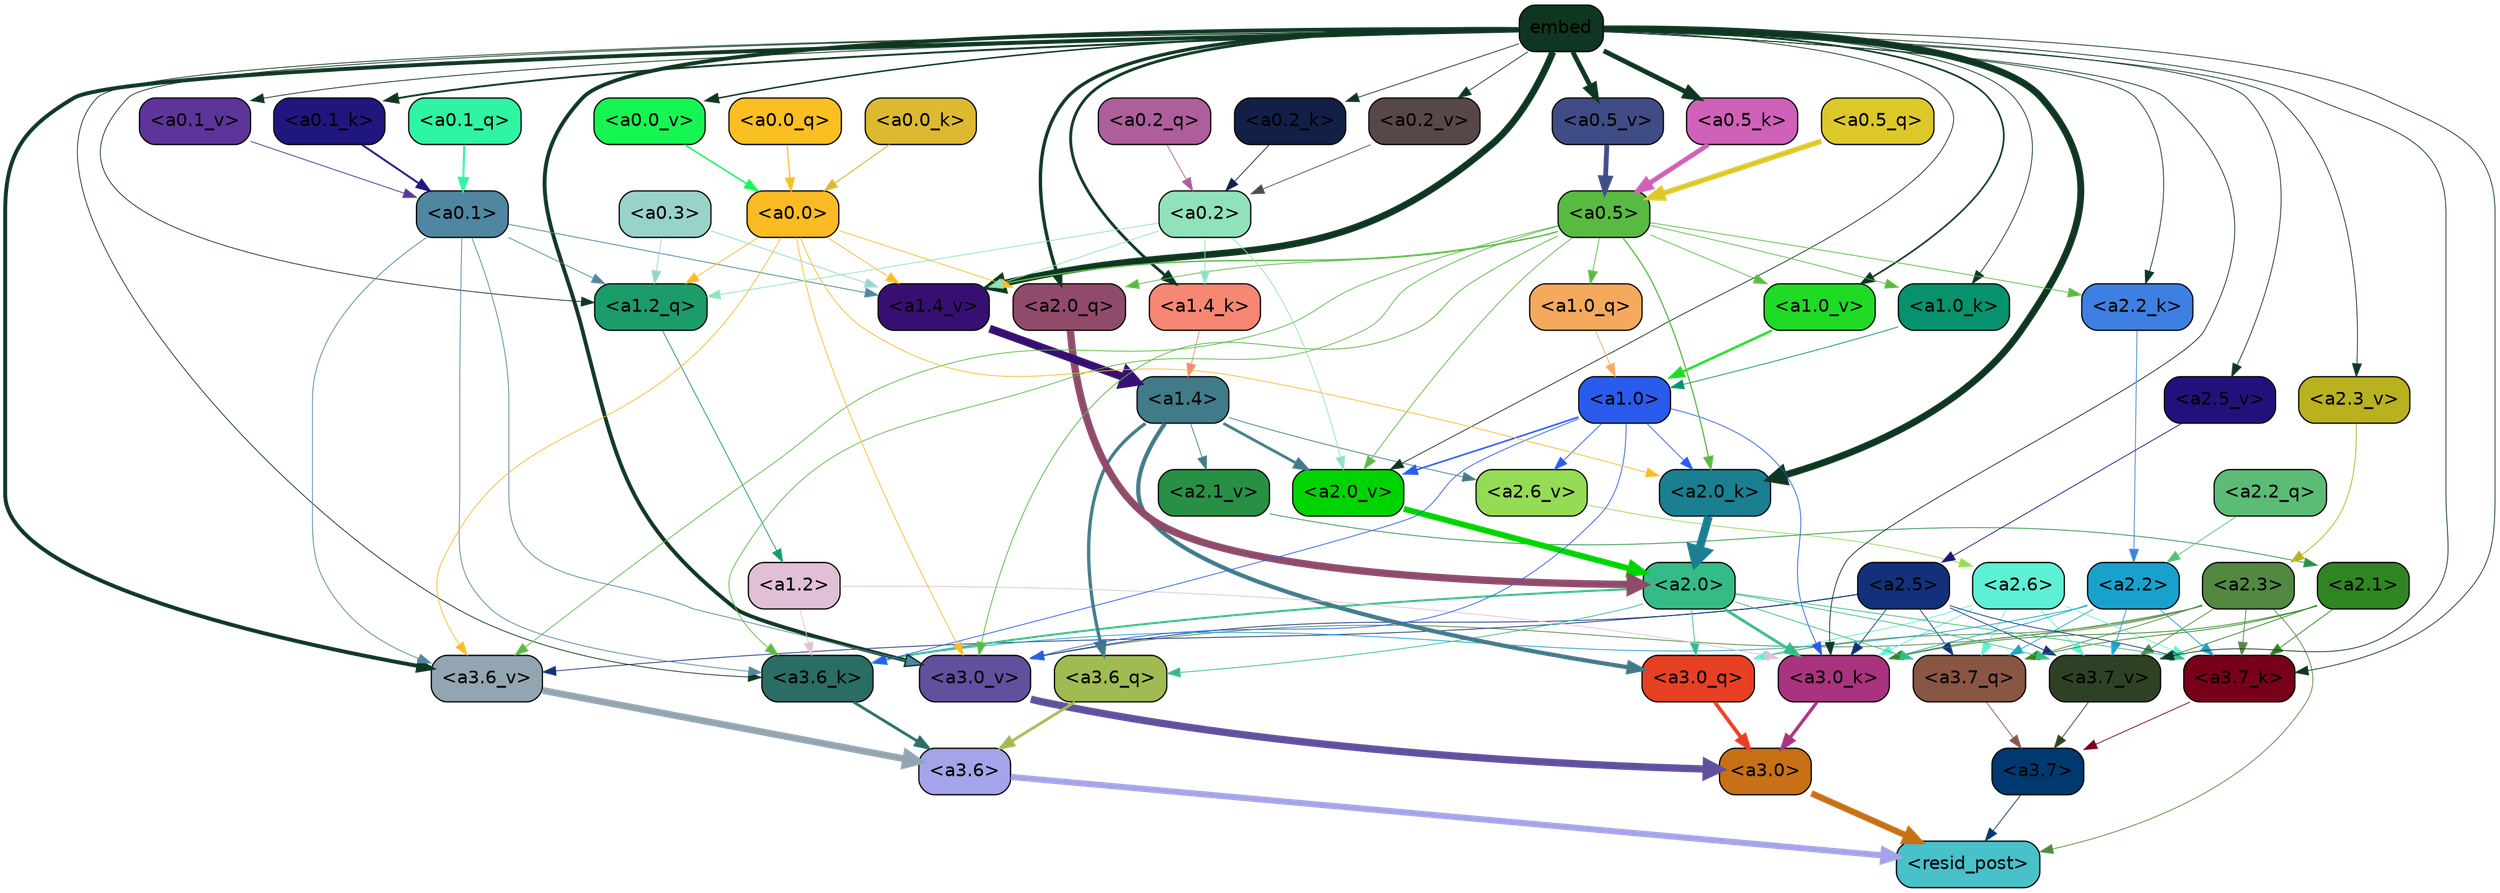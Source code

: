 strict digraph "" {
	graph [bgcolor=transparent,
		layout=dot,
		overlap=false,
		splines=true
	];
	"<a3.7>"	[color=black,
		fillcolor="#003970",
		fontname=Helvetica,
		shape=box,
		style="filled, rounded"];
	"<resid_post>"	[color=black,
		fillcolor="#48c1cb",
		fontname=Helvetica,
		shape=box,
		style="filled, rounded"];
	"<a3.7>" -> "<resid_post>"	[color="#003970",
		penwidth=0.6];
	"<a3.6>"	[color=black,
		fillcolor="#a5a3e9",
		fontname=Helvetica,
		shape=box,
		style="filled, rounded"];
	"<a3.6>" -> "<resid_post>"	[color="#a5a3e9",
		penwidth=4.753257989883423];
	"<a3.0>"	[color=black,
		fillcolor="#c77016",
		fontname=Helvetica,
		shape=box,
		style="filled, rounded"];
	"<a3.0>" -> "<resid_post>"	[color="#c77016",
		penwidth=4.90053927898407];
	"<a2.3>"	[color=black,
		fillcolor="#538842",
		fontname=Helvetica,
		shape=box,
		style="filled, rounded"];
	"<a2.3>" -> "<resid_post>"	[color="#538842",
		penwidth=0.6];
	"<a3.7_q>"	[color=black,
		fillcolor="#895643",
		fontname=Helvetica,
		shape=box,
		style="filled, rounded"];
	"<a2.3>" -> "<a3.7_q>"	[color="#538842",
		penwidth=0.6];
	"<a3.0_q>"	[color=black,
		fillcolor="#e84023",
		fontname=Helvetica,
		shape=box,
		style="filled, rounded"];
	"<a2.3>" -> "<a3.0_q>"	[color="#538842",
		penwidth=0.6];
	"<a3.7_k>"	[color=black,
		fillcolor="#770118",
		fontname=Helvetica,
		shape=box,
		style="filled, rounded"];
	"<a2.3>" -> "<a3.7_k>"	[color="#538842",
		penwidth=0.6];
	"<a3.0_k>"	[color=black,
		fillcolor="#aa337f",
		fontname=Helvetica,
		shape=box,
		style="filled, rounded"];
	"<a2.3>" -> "<a3.0_k>"	[color="#538842",
		penwidth=0.6];
	"<a3.7_v>"	[color=black,
		fillcolor="#2e4223",
		fontname=Helvetica,
		shape=box,
		style="filled, rounded"];
	"<a2.3>" -> "<a3.7_v>"	[color="#538842",
		penwidth=0.6];
	"<a3.0_v>"	[color=black,
		fillcolor="#624f9e",
		fontname=Helvetica,
		shape=box,
		style="filled, rounded"];
	"<a2.3>" -> "<a3.0_v>"	[color="#538842",
		penwidth=0.6];
	"<a3.7_q>" -> "<a3.7>"	[color="#895643",
		penwidth=0.6];
	"<a3.6_q>"	[color=black,
		fillcolor="#9fbb51",
		fontname=Helvetica,
		shape=box,
		style="filled, rounded"];
	"<a3.6_q>" -> "<a3.6>"	[color="#9fbb51",
		penwidth=2.160832464694977];
	"<a3.0_q>" -> "<a3.0>"	[color="#e84023",
		penwidth=2.870753765106201];
	"<a3.7_k>" -> "<a3.7>"	[color="#770118",
		penwidth=0.6];
	"<a3.6_k>"	[color=black,
		fillcolor="#296d65",
		fontname=Helvetica,
		shape=box,
		style="filled, rounded"];
	"<a3.6_k>" -> "<a3.6>"	[color="#296d65",
		penwidth=2.13908451795578];
	"<a3.0_k>" -> "<a3.0>"	[color="#aa337f",
		penwidth=2.520303964614868];
	"<a3.7_v>" -> "<a3.7>"	[color="#2e4223",
		penwidth=0.6];
	"<a3.6_v>"	[color=black,
		fillcolor="#92a5b1",
		fontname=Helvetica,
		shape=box,
		style="filled, rounded"];
	"<a3.6_v>" -> "<a3.6>"	[color="#92a5b1",
		penwidth=5.297133803367615];
	"<a3.0_v>" -> "<a3.0>"	[color="#624f9e",
		penwidth=5.680712580680847];
	"<a2.6>"	[color=black,
		fillcolor="#5ef0d4",
		fontname=Helvetica,
		shape=box,
		style="filled, rounded"];
	"<a2.6>" -> "<a3.7_q>"	[color="#5ef0d4",
		penwidth=0.6];
	"<a2.6>" -> "<a3.0_q>"	[color="#5ef0d4",
		penwidth=0.6];
	"<a2.6>" -> "<a3.7_k>"	[color="#5ef0d4",
		penwidth=0.6];
	"<a2.6>" -> "<a3.0_k>"	[color="#5ef0d4",
		penwidth=0.6];
	"<a2.6>" -> "<a3.7_v>"	[color="#5ef0d4",
		penwidth=0.6];
	"<a2.5>"	[color=black,
		fillcolor="#13317a",
		fontname=Helvetica,
		shape=box,
		style="filled, rounded"];
	"<a2.5>" -> "<a3.7_q>"	[color="#13317a",
		penwidth=0.6];
	"<a2.5>" -> "<a3.7_k>"	[color="#13317a",
		penwidth=0.6];
	"<a2.5>" -> "<a3.0_k>"	[color="#13317a",
		penwidth=0.6];
	"<a2.5>" -> "<a3.7_v>"	[color="#13317a",
		penwidth=0.6];
	"<a2.5>" -> "<a3.6_v>"	[color="#13317a",
		penwidth=0.6];
	"<a2.5>" -> "<a3.0_v>"	[color="#13317a",
		penwidth=0.6];
	"<a2.2>"	[color=black,
		fillcolor="#19a1cd",
		fontname=Helvetica,
		shape=box,
		style="filled, rounded"];
	"<a2.2>" -> "<a3.7_q>"	[color="#19a1cd",
		penwidth=0.6];
	"<a2.2>" -> "<a3.7_k>"	[color="#19a1cd",
		penwidth=0.6];
	"<a2.2>" -> "<a3.6_k>"	[color="#19a1cd",
		penwidth=0.6];
	"<a2.2>" -> "<a3.0_k>"	[color="#19a1cd",
		penwidth=0.6];
	"<a2.2>" -> "<a3.7_v>"	[color="#19a1cd",
		penwidth=0.6];
	"<a2.1>"	[color=black,
		fillcolor="#308523",
		fontname=Helvetica,
		shape=box,
		style="filled, rounded"];
	"<a2.1>" -> "<a3.7_q>"	[color="#308523",
		penwidth=0.6];
	"<a2.1>" -> "<a3.7_k>"	[color="#308523",
		penwidth=0.6];
	"<a2.1>" -> "<a3.0_k>"	[color="#308523",
		penwidth=0.6];
	"<a2.1>" -> "<a3.7_v>"	[color="#308523",
		penwidth=0.6];
	"<a2.0>"	[color=black,
		fillcolor="#35bc86",
		fontname=Helvetica,
		shape=box,
		style="filled, rounded"];
	"<a2.0>" -> "<a3.7_q>"	[color="#35bc86",
		penwidth=0.6];
	"<a2.0>" -> "<a3.6_q>"	[color="#35bc86",
		penwidth=0.6];
	"<a2.0>" -> "<a3.0_q>"	[color="#35bc86",
		penwidth=0.6];
	"<a2.0>" -> "<a3.7_k>"	[color="#35bc86",
		penwidth=0.6];
	"<a2.0>" -> "<a3.6_k>"	[color="#35bc86",
		penwidth=1.5348684191703796];
	"<a2.0>" -> "<a3.0_k>"	[color="#35bc86",
		penwidth=2.172017753124237];
	"<a2.0>" -> "<a3.7_v>"	[color="#35bc86",
		penwidth=0.6];
	"<a1.4>"	[color=black,
		fillcolor="#417a88",
		fontname=Helvetica,
		shape=box,
		style="filled, rounded"];
	"<a1.4>" -> "<a3.6_q>"	[color="#417a88",
		penwidth=2.532623291015625];
	"<a1.4>" -> "<a3.0_q>"	[color="#417a88",
		penwidth=3.2595192790031433];
	"<a2.6_v>"	[color=black,
		fillcolor="#94dc54",
		fontname=Helvetica,
		shape=box,
		style="filled, rounded"];
	"<a1.4>" -> "<a2.6_v>"	[color="#417a88",
		penwidth=0.6];
	"<a2.1_v>"	[color=black,
		fillcolor="#289044",
		fontname=Helvetica,
		shape=box,
		style="filled, rounded"];
	"<a1.4>" -> "<a2.1_v>"	[color="#417a88",
		penwidth=0.6];
	"<a2.0_v>"	[color=black,
		fillcolor="#00d400",
		fontname=Helvetica,
		shape=box,
		style="filled, rounded"];
	"<a1.4>" -> "<a2.0_v>"	[color="#417a88",
		penwidth=2.1199009865522385];
	embed	[color=black,
		fillcolor="#0e3620",
		fontname=Helvetica,
		shape=box,
		style="filled, rounded"];
	embed -> "<a3.7_k>"	[color="#0e3620",
		penwidth=0.6];
	embed -> "<a3.6_k>"	[color="#0e3620",
		penwidth=0.6];
	embed -> "<a3.0_k>"	[color="#0e3620",
		penwidth=0.6117386221885681];
	embed -> "<a3.7_v>"	[color="#0e3620",
		penwidth=0.6];
	embed -> "<a3.6_v>"	[color="#0e3620",
		penwidth=3.0186105966567993];
	embed -> "<a3.0_v>"	[color="#0e3620",
		penwidth=2.969020187854767];
	"<a2.0_q>"	[color=black,
		fillcolor="#904b6a",
		fontname=Helvetica,
		shape=box,
		style="filled, rounded"];
	embed -> "<a2.0_q>"	[color="#0e3620",
		penwidth=2.5791755318641663];
	"<a2.2_k>"	[color=black,
		fillcolor="#3e80e1",
		fontname=Helvetica,
		shape=box,
		style="filled, rounded"];
	embed -> "<a2.2_k>"	[color="#0e3620",
		penwidth=0.6];
	"<a2.0_k>"	[color=black,
		fillcolor="#1a7f91",
		fontname=Helvetica,
		shape=box,
		style="filled, rounded"];
	embed -> "<a2.0_k>"	[color="#0e3620",
		penwidth=5.307481050491333];
	"<a2.5_v>"	[color=black,
		fillcolor="#23117b",
		fontname=Helvetica,
		shape=box,
		style="filled, rounded"];
	embed -> "<a2.5_v>"	[color="#0e3620",
		penwidth=0.6];
	"<a2.3_v>"	[color=black,
		fillcolor="#bab11f",
		fontname=Helvetica,
		shape=box,
		style="filled, rounded"];
	embed -> "<a2.3_v>"	[color="#0e3620",
		penwidth=0.6];
	embed -> "<a2.0_v>"	[color="#0e3620",
		penwidth=0.6];
	"<a1.2_q>"	[color=black,
		fillcolor="#1c9c68",
		fontname=Helvetica,
		shape=box,
		style="filled, rounded"];
	embed -> "<a1.2_q>"	[color="#0e3620",
		penwidth=0.6];
	"<a1.4_k>"	[color=black,
		fillcolor="#f68772",
		fontname=Helvetica,
		shape=box,
		style="filled, rounded"];
	embed -> "<a1.4_k>"	[color="#0e3620",
		penwidth=2.1839776039123535];
	"<a1.0_k>"	[color=black,
		fillcolor="#05926c",
		fontname=Helvetica,
		shape=box,
		style="filled, rounded"];
	embed -> "<a1.0_k>"	[color="#0e3620",
		penwidth=0.6];
	"<a1.4_v>"	[color=black,
		fillcolor="#370f73",
		fontname=Helvetica,
		shape=box,
		style="filled, rounded"];
	embed -> "<a1.4_v>"	[color="#0e3620",
		penwidth=5.2540810108184814];
	"<a1.0_v>"	[color=black,
		fillcolor="#1fdb25",
		fontname=Helvetica,
		shape=box,
		style="filled, rounded"];
	embed -> "<a1.0_v>"	[color="#0e3620",
		penwidth=1.3048751950263977];
	"<a0.5_k>"	[color=black,
		fillcolor="#cf61b8",
		fontname=Helvetica,
		shape=box,
		style="filled, rounded"];
	embed -> "<a0.5_k>"	[color="#0e3620",
		penwidth=3.7413554191589355];
	"<a0.2_k>"	[color=black,
		fillcolor="#121f47",
		fontname=Helvetica,
		shape=box,
		style="filled, rounded"];
	embed -> "<a0.2_k>"	[color="#0e3620",
		penwidth=0.6];
	"<a0.1_k>"	[color=black,
		fillcolor="#1f177e",
		fontname=Helvetica,
		shape=box,
		style="filled, rounded"];
	embed -> "<a0.1_k>"	[color="#0e3620",
		penwidth=1.4689924716949463];
	"<a0.5_v>"	[color=black,
		fillcolor="#404c85",
		fontname=Helvetica,
		shape=box,
		style="filled, rounded"];
	embed -> "<a0.5_v>"	[color="#0e3620",
		penwidth=3.7020363211631775];
	"<a0.2_v>"	[color=black,
		fillcolor="#574847",
		fontname=Helvetica,
		shape=box,
		style="filled, rounded"];
	embed -> "<a0.2_v>"	[color="#0e3620",
		penwidth=0.6];
	"<a0.1_v>"	[color=black,
		fillcolor="#5d3499",
		fontname=Helvetica,
		shape=box,
		style="filled, rounded"];
	embed -> "<a0.1_v>"	[color="#0e3620",
		penwidth=0.6266210079193115];
	"<a0.0_v>"	[color=black,
		fillcolor="#17f552",
		fontname=Helvetica,
		shape=box,
		style="filled, rounded"];
	embed -> "<a0.0_v>"	[color="#0e3620",
		penwidth=1.1311111450195312];
	"<a1.2>"	[color=black,
		fillcolor="#e1c0d7",
		fontname=Helvetica,
		shape=box,
		style="filled, rounded"];
	"<a1.2>" -> "<a3.6_k>"	[color="#e1c0d7",
		penwidth=0.6];
	"<a1.2>" -> "<a3.0_k>"	[color="#e1c0d7",
		penwidth=0.6];
	"<a1.0>"	[color=black,
		fillcolor="#295cec",
		fontname=Helvetica,
		shape=box,
		style="filled, rounded"];
	"<a1.0>" -> "<a3.6_k>"	[color="#295cec",
		penwidth=0.6];
	"<a1.0>" -> "<a3.0_k>"	[color="#295cec",
		penwidth=0.6];
	"<a1.0>" -> "<a3.0_v>"	[color="#295cec",
		penwidth=0.6];
	"<a1.0>" -> "<a2.0_k>"	[color="#295cec",
		penwidth=0.6];
	"<a1.0>" -> "<a2.6_v>"	[color="#295cec",
		penwidth=0.6];
	"<a1.0>" -> "<a2.0_v>"	[color="#295cec",
		penwidth=1.237271785736084];
	"<a0.5>"	[color=black,
		fillcolor="#59ba42",
		fontname=Helvetica,
		shape=box,
		style="filled, rounded"];
	"<a0.5>" -> "<a3.6_k>"	[color="#59ba42",
		penwidth=0.6];
	"<a0.5>" -> "<a3.6_v>"	[color="#59ba42",
		penwidth=0.6];
	"<a0.5>" -> "<a3.0_v>"	[color="#59ba42",
		penwidth=0.6409564018249512];
	"<a0.5>" -> "<a2.0_q>"	[color="#59ba42",
		penwidth=0.6];
	"<a0.5>" -> "<a2.2_k>"	[color="#59ba42",
		penwidth=0.6];
	"<a0.5>" -> "<a2.0_k>"	[color="#59ba42",
		penwidth=0.9355769157409668];
	"<a0.5>" -> "<a2.0_v>"	[color="#59ba42",
		penwidth=0.6];
	"<a1.0_q>"	[color=black,
		fillcolor="#f5a95d",
		fontname=Helvetica,
		shape=box,
		style="filled, rounded"];
	"<a0.5>" -> "<a1.0_q>"	[color="#59ba42",
		penwidth=0.6];
	"<a0.5>" -> "<a1.0_k>"	[color="#59ba42",
		penwidth=0.6];
	"<a0.5>" -> "<a1.4_v>"	[color="#59ba42",
		penwidth=1.016412615776062];
	"<a0.5>" -> "<a1.0_v>"	[color="#59ba42",
		penwidth=0.6];
	"<a0.1>"	[color=black,
		fillcolor="#5086a2",
		fontname=Helvetica,
		shape=box,
		style="filled, rounded"];
	"<a0.1>" -> "<a3.6_k>"	[color="#5086a2",
		penwidth=0.6];
	"<a0.1>" -> "<a3.6_v>"	[color="#5086a2",
		penwidth=0.6];
	"<a0.1>" -> "<a3.0_v>"	[color="#5086a2",
		penwidth=0.6];
	"<a0.1>" -> "<a1.2_q>"	[color="#5086a2",
		penwidth=0.6];
	"<a0.1>" -> "<a1.4_v>"	[color="#5086a2",
		penwidth=0.6440334320068359];
	"<a0.0>"	[color=black,
		fillcolor="#fabb25",
		fontname=Helvetica,
		shape=box,
		style="filled, rounded"];
	"<a0.0>" -> "<a3.6_v>"	[color="#fabb25",
		penwidth=0.6];
	"<a0.0>" -> "<a3.0_v>"	[color="#fabb25",
		penwidth=0.6];
	"<a0.0>" -> "<a2.0_q>"	[color="#fabb25",
		penwidth=0.6];
	"<a0.0>" -> "<a2.0_k>"	[color="#fabb25",
		penwidth=0.6];
	"<a0.0>" -> "<a1.2_q>"	[color="#fabb25",
		penwidth=0.6];
	"<a0.0>" -> "<a1.4_v>"	[color="#fabb25",
		penwidth=0.6];
	"<a2.2_q>"	[color=black,
		fillcolor="#5cbc75",
		fontname=Helvetica,
		shape=box,
		style="filled, rounded"];
	"<a2.2_q>" -> "<a2.2>"	[color="#5cbc75",
		penwidth=0.6];
	"<a2.0_q>" -> "<a2.0>"	[color="#904b6a",
		penwidth=5.682948350906372];
	"<a2.2_k>" -> "<a2.2>"	[color="#3e80e1",
		penwidth=0.6];
	"<a2.0_k>" -> "<a2.0>"	[color="#1a7f91",
		penwidth=6.450693130493164];
	"<a2.6_v>" -> "<a2.6>"	[color="#94dc54",
		penwidth=0.6];
	"<a2.5_v>" -> "<a2.5>"	[color="#23117b",
		penwidth=0.6];
	"<a2.3_v>" -> "<a2.3>"	[color="#bab11f",
		penwidth=0.6];
	"<a2.1_v>" -> "<a2.1>"	[color="#289044",
		penwidth=0.6];
	"<a2.0_v>" -> "<a2.0>"	[color="#00d400",
		penwidth=4.592647075653076];
	"<a0.2>"	[color=black,
		fillcolor="#90e2ba",
		fontname=Helvetica,
		shape=box,
		style="filled, rounded"];
	"<a0.2>" -> "<a2.0_v>"	[color="#90e2ba",
		penwidth=0.6];
	"<a0.2>" -> "<a1.2_q>"	[color="#90e2ba",
		penwidth=0.6];
	"<a0.2>" -> "<a1.4_k>"	[color="#90e2ba",
		penwidth=0.6];
	"<a0.2>" -> "<a1.4_v>"	[color="#90e2ba",
		penwidth=0.6];
	"<a1.2_q>" -> "<a1.2>"	[color="#1c9c68",
		penwidth=0.6323684453964233];
	"<a1.0_q>" -> "<a1.0>"	[color="#f5a95d",
		penwidth=0.6];
	"<a1.4_k>" -> "<a1.4>"	[color="#f68772",
		penwidth=0.6];
	"<a1.0_k>" -> "<a1.0>"	[color="#05926c",
		penwidth=0.6];
	"<a1.4_v>" -> "<a1.4>"	[color="#370f73",
		penwidth=6.149721145629883];
	"<a1.0_v>" -> "<a1.0>"	[color="#1fdb25",
		penwidth=1.874430701136589];
	"<a0.3>"	[color=black,
		fillcolor="#98d3ca",
		fontname=Helvetica,
		shape=box,
		style="filled, rounded"];
	"<a0.3>" -> "<a1.2_q>"	[color="#98d3ca",
		penwidth=0.6];
	"<a0.3>" -> "<a1.4_v>"	[color="#98d3ca",
		penwidth=0.6];
	"<a0.5_q>"	[color=black,
		fillcolor="#ddc82a",
		fontname=Helvetica,
		shape=box,
		style="filled, rounded"];
	"<a0.5_q>" -> "<a0.5>"	[color="#ddc82a",
		penwidth=4.096640631556511];
	"<a0.2_q>"	[color=black,
		fillcolor="#ae5e9a",
		fontname=Helvetica,
		shape=box,
		style="filled, rounded"];
	"<a0.2_q>" -> "<a0.2>"	[color="#ae5e9a",
		penwidth=0.6005611419677734];
	"<a0.1_q>"	[color=black,
		fillcolor="#2ff4a2",
		fontname=Helvetica,
		shape=box,
		style="filled, rounded"];
	"<a0.1_q>" -> "<a0.1>"	[color="#2ff4a2",
		penwidth=1.5538761615753174];
	"<a0.0_q>"	[color=black,
		fillcolor="#fabf21",
		fontname=Helvetica,
		shape=box,
		style="filled, rounded"];
	"<a0.0_q>" -> "<a0.0>"	[color="#fabf21",
		penwidth=0.8876461982727051];
	"<a0.5_k>" -> "<a0.5>"	[color="#cf61b8",
		penwidth=3.7383413314819336];
	"<a0.2_k>" -> "<a0.2>"	[color="#121f47",
		penwidth=0.6];
	"<a0.1_k>" -> "<a0.1>"	[color="#1f177e",
		penwidth=1.4667291641235352];
	"<a0.0_k>"	[color=black,
		fillcolor="#ddb931",
		fontname=Helvetica,
		shape=box,
		style="filled, rounded"];
	"<a0.0_k>" -> "<a0.0>"	[color="#ddb931",
		penwidth=0.7793014049530029];
	"<a0.5_v>" -> "<a0.5>"	[color="#404c85",
		penwidth=3.717004656791687];
	"<a0.2_v>" -> "<a0.2>"	[color="#574847",
		penwidth=0.6];
	"<a0.1_v>" -> "<a0.1>"	[color="#5d3499",
		penwidth=0.6493067741394043];
	"<a0.0_v>" -> "<a0.0>"	[color="#17f552",
		penwidth=1.1432268619537354];
}
